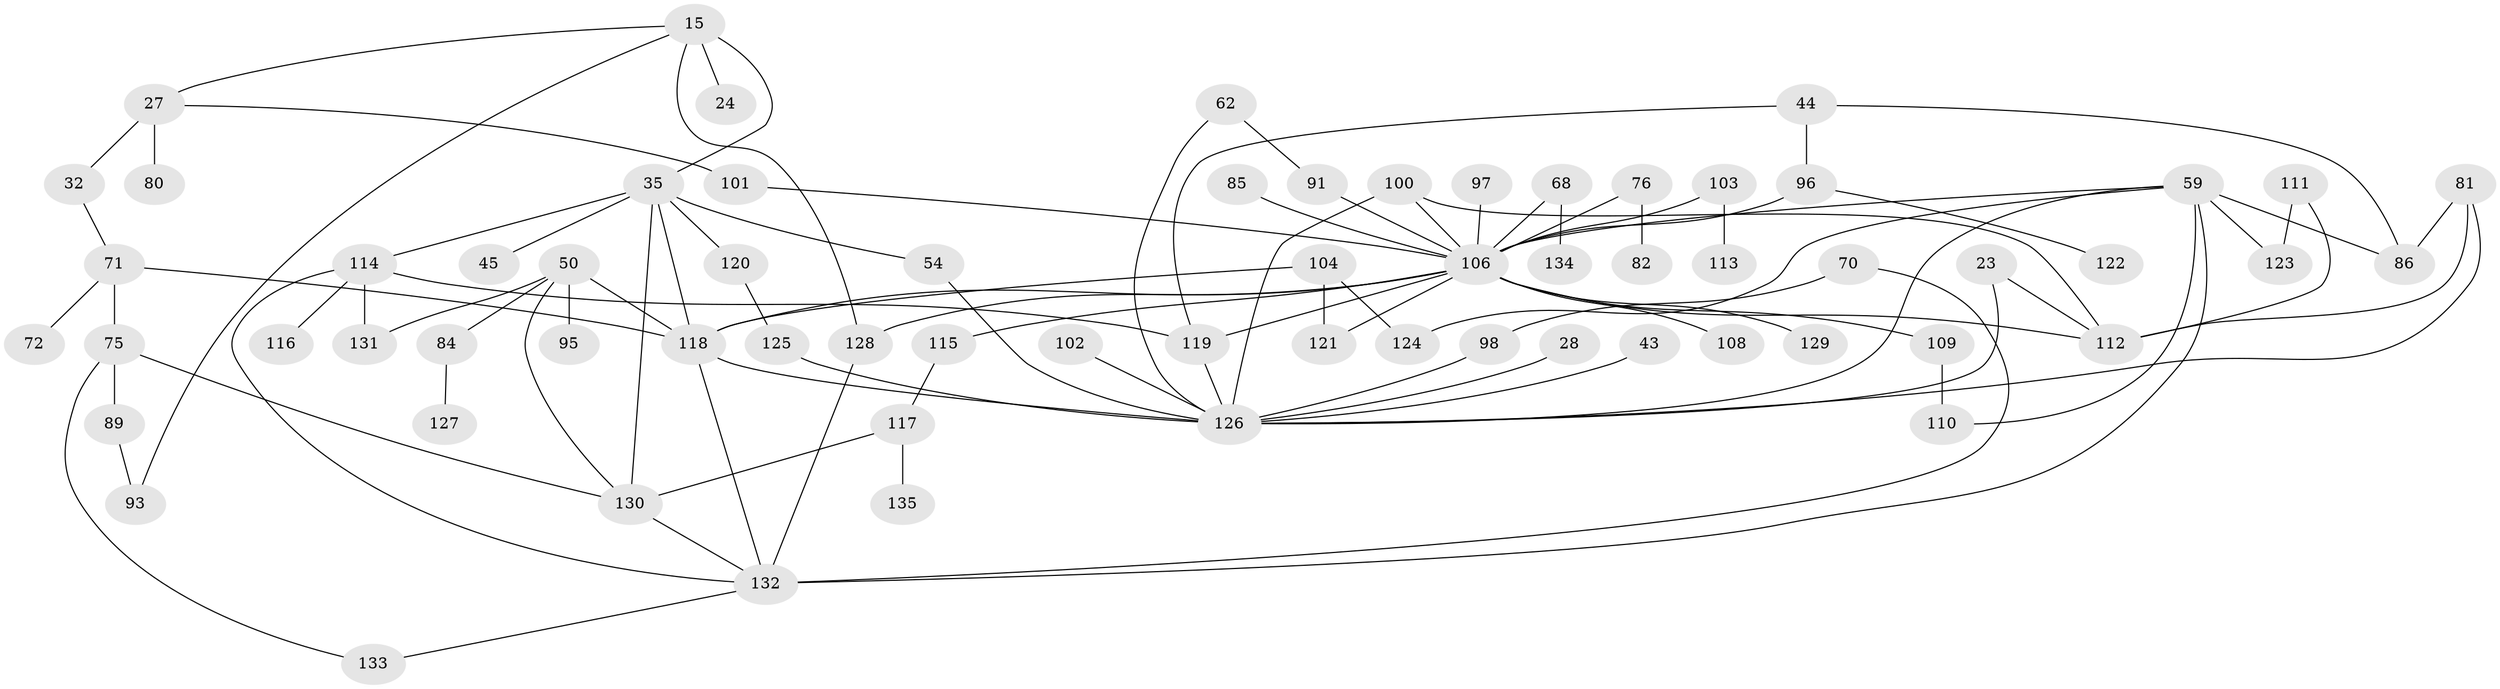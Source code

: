 // original degree distribution, {7: 0.014814814814814815, 4: 0.11851851851851852, 6: 0.02962962962962963, 5: 0.037037037037037035, 3: 0.23703703703703705, 2: 0.34814814814814815, 1: 0.21481481481481482}
// Generated by graph-tools (version 1.1) at 2025/42/03/09/25 04:42:23]
// undirected, 67 vertices, 97 edges
graph export_dot {
graph [start="1"]
  node [color=gray90,style=filled];
  15 [super="+12"];
  23;
  24;
  27;
  28;
  32;
  35 [super="+11"];
  43;
  44;
  45;
  50 [super="+6+18"];
  54;
  59 [super="+48"];
  62;
  68;
  70;
  71 [super="+34"];
  72;
  75 [super="+39"];
  76;
  80;
  81;
  82;
  84;
  85;
  86;
  89;
  91;
  93;
  95;
  96 [super="+40"];
  97;
  98;
  100 [super="+73"];
  101;
  102;
  103;
  104 [super="+87"];
  106 [super="+42+66+47+78+83+94"];
  108;
  109;
  110;
  111;
  112 [super="+107"];
  113;
  114 [super="+22+55+60+63+36+20+79"];
  115;
  116;
  117;
  118 [super="+3+7"];
  119;
  120 [super="+37+52+74+105"];
  121;
  122;
  123;
  124;
  125;
  126 [super="+53+67+88"];
  127;
  128 [super="+90"];
  129;
  130 [super="+99"];
  131 [super="+92"];
  132 [super="+10+38+26"];
  133;
  134;
  135;
  15 -- 24;
  15 -- 27;
  15 -- 35 [weight=2];
  15 -- 128;
  15 -- 93;
  23 -- 126;
  23 -- 112;
  27 -- 32;
  27 -- 80;
  27 -- 101;
  28 -- 126;
  32 -- 71;
  35 -- 45;
  35 -- 54;
  35 -- 118;
  35 -- 120;
  35 -- 114;
  35 -- 130;
  43 -- 126;
  44 -- 86;
  44 -- 119;
  44 -- 96 [weight=2];
  50 -- 118 [weight=2];
  50 -- 95;
  50 -- 84;
  50 -- 130;
  50 -- 131;
  54 -- 126;
  59 -- 124;
  59 -- 86;
  59 -- 132 [weight=2];
  59 -- 123;
  59 -- 110;
  59 -- 126;
  59 -- 106;
  62 -- 91;
  62 -- 126;
  68 -- 134;
  68 -- 106;
  70 -- 98;
  70 -- 132;
  71 -- 72;
  71 -- 118 [weight=2];
  71 -- 75;
  75 -- 89;
  75 -- 133;
  75 -- 130;
  76 -- 82;
  76 -- 106;
  81 -- 112;
  81 -- 86;
  81 -- 126;
  84 -- 127;
  85 -- 106;
  89 -- 93;
  91 -- 106;
  96 -- 122;
  96 -- 106 [weight=2];
  97 -- 106;
  98 -- 126;
  100 -- 126;
  100 -- 112;
  100 -- 106;
  101 -- 106;
  102 -- 126;
  103 -- 113;
  103 -- 106;
  104 -- 124;
  104 -- 121;
  104 -- 118;
  106 -- 129;
  106 -- 128;
  106 -- 109;
  106 -- 115;
  106 -- 118 [weight=2];
  106 -- 121;
  106 -- 119;
  106 -- 108;
  106 -- 112;
  109 -- 110;
  111 -- 123;
  111 -- 112;
  114 -- 132;
  114 -- 119;
  114 -- 116;
  114 -- 131;
  115 -- 117;
  117 -- 135;
  117 -- 130;
  118 -- 132;
  118 -- 126 [weight=2];
  119 -- 126;
  120 -- 125;
  125 -- 126;
  128 -- 132;
  130 -- 132;
  132 -- 133;
}
